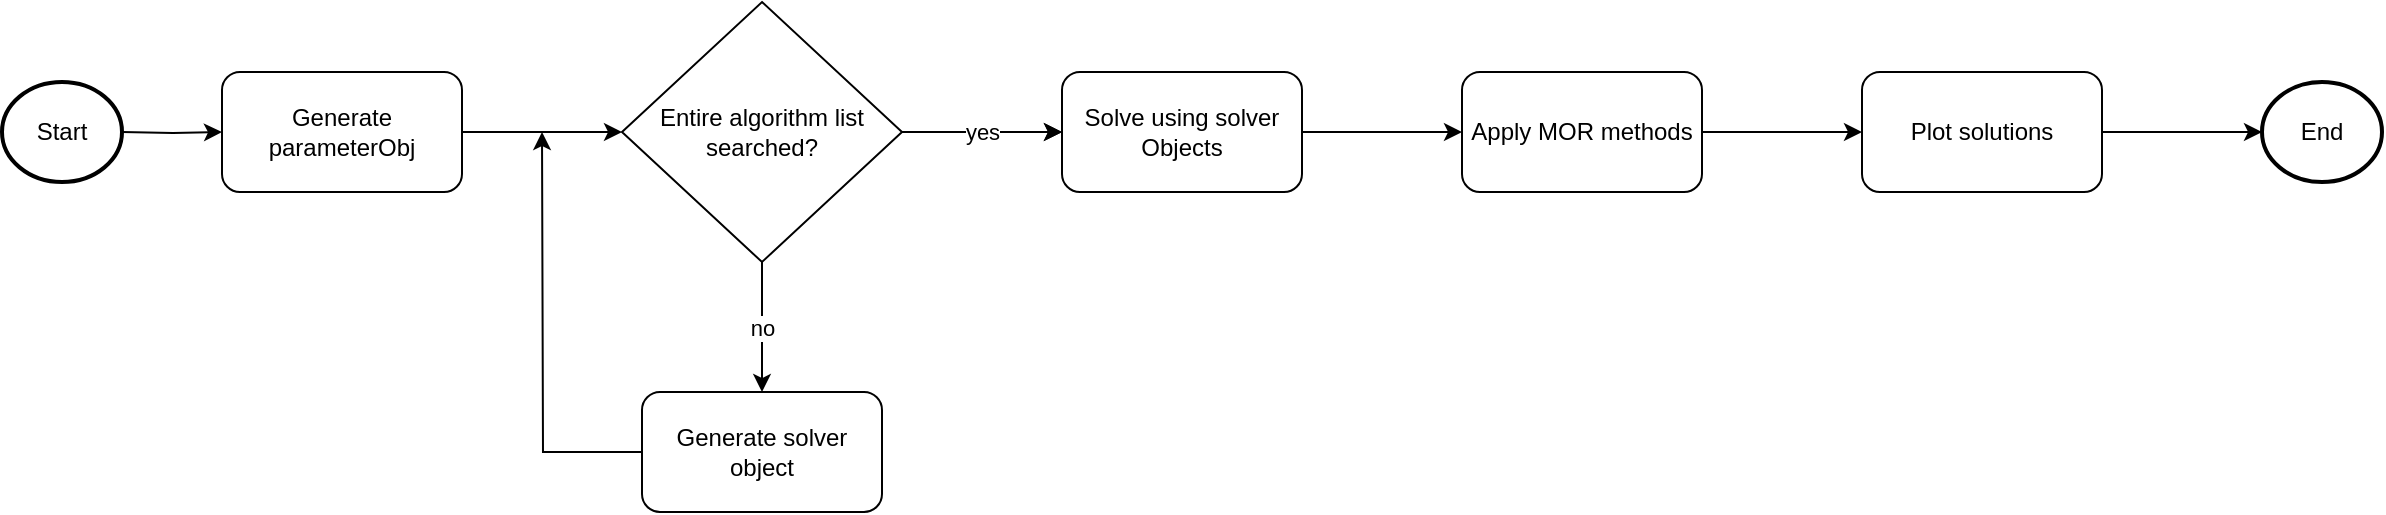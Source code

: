 <mxfile version="20.8.23" type="device" pages="2"><diagram id="C5RBs43oDa-KdzZeNtuy" name="Page-1"><mxGraphModel dx="956" dy="568" grid="1" gridSize="10" guides="1" tooltips="1" connect="1" arrows="1" fold="1" page="1" pageScale="1" pageWidth="3300" pageHeight="4681" math="0" shadow="0"><root><mxCell id="WIyWlLk6GJQsqaUBKTNV-0"/><mxCell id="WIyWlLk6GJQsqaUBKTNV-1" parent="WIyWlLk6GJQsqaUBKTNV-0"/><mxCell id="5Kodw1NO14d08L4tIwtx-9" value="" style="edgeStyle=orthogonalEdgeStyle;rounded=0;orthogonalLoop=1;jettySize=auto;html=1;" edge="1" parent="WIyWlLk6GJQsqaUBKTNV-1" target="AoonabhHRqVdM4zQxuzP-5"><mxGeometry relative="1" as="geometry"><mxPoint x="730.0" y="130" as="sourcePoint"/></mxGeometry></mxCell><mxCell id="5Kodw1NO14d08L4tIwtx-3" value="" style="edgeStyle=orthogonalEdgeStyle;rounded=0;orthogonalLoop=1;jettySize=auto;html=1;" edge="1" parent="WIyWlLk6GJQsqaUBKTNV-1" source="AoonabhHRqVdM4zQxuzP-5" target="AoonabhHRqVdM4zQxuzP-6"><mxGeometry relative="1" as="geometry"/></mxCell><mxCell id="AoonabhHRqVdM4zQxuzP-5" value="Generate parameterObj" style="rounded=1;whiteSpace=wrap;html=1;" parent="WIyWlLk6GJQsqaUBKTNV-1" vertex="1"><mxGeometry x="780" y="100" width="120" height="60" as="geometry"/></mxCell><mxCell id="5Kodw1NO14d08L4tIwtx-4" value="" style="edgeStyle=orthogonalEdgeStyle;rounded=0;orthogonalLoop=1;jettySize=auto;html=1;" edge="1" parent="WIyWlLk6GJQsqaUBKTNV-1" source="AoonabhHRqVdM4zQxuzP-6" target="AoonabhHRqVdM4zQxuzP-13"><mxGeometry relative="1" as="geometry"/></mxCell><mxCell id="5Kodw1NO14d08L4tIwtx-7" value="no" style="edgeStyle=orthogonalEdgeStyle;rounded=0;orthogonalLoop=1;jettySize=auto;html=1;" edge="1" parent="WIyWlLk6GJQsqaUBKTNV-1" source="AoonabhHRqVdM4zQxuzP-6" target="AoonabhHRqVdM4zQxuzP-9"><mxGeometry relative="1" as="geometry"/></mxCell><mxCell id="N79gf-v8L8FxaPKOHT7c-3" value="yes" style="edgeStyle=orthogonalEdgeStyle;rounded=0;orthogonalLoop=1;jettySize=auto;html=1;" edge="1" parent="WIyWlLk6GJQsqaUBKTNV-1" source="AoonabhHRqVdM4zQxuzP-6" target="AoonabhHRqVdM4zQxuzP-13"><mxGeometry relative="1" as="geometry"/></mxCell><mxCell id="AoonabhHRqVdM4zQxuzP-6" value="Entire algorithm list searched?" style="rhombus;whiteSpace=wrap;html=1;" parent="WIyWlLk6GJQsqaUBKTNV-1" vertex="1"><mxGeometry x="980" y="65" width="140" height="130" as="geometry"/></mxCell><mxCell id="5Kodw1NO14d08L4tIwtx-8" style="edgeStyle=orthogonalEdgeStyle;rounded=0;orthogonalLoop=1;jettySize=auto;html=1;exitX=0;exitY=0.5;exitDx=0;exitDy=0;" edge="1" parent="WIyWlLk6GJQsqaUBKTNV-1" source="AoonabhHRqVdM4zQxuzP-9"><mxGeometry relative="1" as="geometry"><mxPoint x="940" y="130" as="targetPoint"/></mxGeometry></mxCell><mxCell id="AoonabhHRqVdM4zQxuzP-9" value="Generate solver object" style="rounded=1;whiteSpace=wrap;html=1;" parent="WIyWlLk6GJQsqaUBKTNV-1" vertex="1"><mxGeometry x="990" y="260" width="120" height="60" as="geometry"/></mxCell><mxCell id="5Kodw1NO14d08L4tIwtx-5" value="" style="edgeStyle=orthogonalEdgeStyle;rounded=0;orthogonalLoop=1;jettySize=auto;html=1;" edge="1" parent="WIyWlLk6GJQsqaUBKTNV-1" source="AoonabhHRqVdM4zQxuzP-13" target="AoonabhHRqVdM4zQxuzP-14"><mxGeometry relative="1" as="geometry"/></mxCell><mxCell id="AoonabhHRqVdM4zQxuzP-13" value="Solve using solver Objects" style="rounded=1;whiteSpace=wrap;html=1;" parent="WIyWlLk6GJQsqaUBKTNV-1" vertex="1"><mxGeometry x="1200" y="100" width="120" height="60" as="geometry"/></mxCell><mxCell id="5Kodw1NO14d08L4tIwtx-6" value="" style="edgeStyle=orthogonalEdgeStyle;rounded=0;orthogonalLoop=1;jettySize=auto;html=1;" edge="1" parent="WIyWlLk6GJQsqaUBKTNV-1" source="AoonabhHRqVdM4zQxuzP-14" target="AoonabhHRqVdM4zQxuzP-15"><mxGeometry relative="1" as="geometry"/></mxCell><mxCell id="AoonabhHRqVdM4zQxuzP-14" value="Apply MOR methods" style="rounded=1;whiteSpace=wrap;html=1;" parent="WIyWlLk6GJQsqaUBKTNV-1" vertex="1"><mxGeometry x="1400" y="100" width="120" height="60" as="geometry"/></mxCell><mxCell id="N79gf-v8L8FxaPKOHT7c-2" value="" style="edgeStyle=orthogonalEdgeStyle;rounded=0;orthogonalLoop=1;jettySize=auto;html=1;" edge="1" parent="WIyWlLk6GJQsqaUBKTNV-1" source="AoonabhHRqVdM4zQxuzP-15" target="N79gf-v8L8FxaPKOHT7c-1"><mxGeometry relative="1" as="geometry"/></mxCell><mxCell id="AoonabhHRqVdM4zQxuzP-15" value="Plot solutions" style="rounded=1;whiteSpace=wrap;html=1;" parent="WIyWlLk6GJQsqaUBKTNV-1" vertex="1"><mxGeometry x="1600" y="100" width="120" height="60" as="geometry"/></mxCell><mxCell id="N79gf-v8L8FxaPKOHT7c-0" value="Start" style="strokeWidth=2;html=1;shape=mxgraph.flowchart.start_2;whiteSpace=wrap;" vertex="1" parent="WIyWlLk6GJQsqaUBKTNV-1"><mxGeometry x="670" y="105" width="60" height="50" as="geometry"/></mxCell><mxCell id="N79gf-v8L8FxaPKOHT7c-1" value="End" style="strokeWidth=2;html=1;shape=mxgraph.flowchart.start_2;whiteSpace=wrap;" vertex="1" parent="WIyWlLk6GJQsqaUBKTNV-1"><mxGeometry x="1800" y="105" width="60" height="50" as="geometry"/></mxCell></root></mxGraphModel></diagram><diagram id="vr-vuMsQhpbk6Wvt9VAC" name="Page-2"><mxGraphModel dx="956" dy="568" grid="1" gridSize="10" guides="1" tooltips="1" connect="1" arrows="1" fold="1" page="1" pageScale="1" pageWidth="3300" pageHeight="4681" math="0" shadow="0"><root><mxCell id="0"/><mxCell id="1" parent="0"/><mxCell id="36NzFPEiJBdOIcqYuWSH-14" value="" style="edgeStyle=orthogonalEdgeStyle;rounded=0;orthogonalLoop=1;jettySize=auto;html=1;" edge="1" parent="1" source="36NzFPEiJBdOIcqYuWSH-1" target="36NzFPEiJBdOIcqYuWSH-3"><mxGeometry relative="1" as="geometry"/></mxCell><mxCell id="36NzFPEiJBdOIcqYuWSH-1" value="Start" style="strokeWidth=2;html=1;shape=mxgraph.flowchart.start_2;whiteSpace=wrap;" vertex="1" parent="1"><mxGeometry x="70" y="160" width="60" height="50" as="geometry"/></mxCell><mxCell id="36NzFPEiJBdOIcqYuWSH-15" value="" style="edgeStyle=orthogonalEdgeStyle;rounded=0;orthogonalLoop=1;jettySize=auto;html=1;" edge="1" parent="1" source="36NzFPEiJBdOIcqYuWSH-3" target="36NzFPEiJBdOIcqYuWSH-7"><mxGeometry relative="1" as="geometry"/></mxCell><mxCell id="36NzFPEiJBdOIcqYuWSH-3" value="Set parameters" style="rounded=1;whiteSpace=wrap;html=1;" vertex="1" parent="1"><mxGeometry x="190" y="155" width="120" height="60" as="geometry"/></mxCell><mxCell id="36NzFPEiJBdOIcqYuWSH-16" value="" style="edgeStyle=orthogonalEdgeStyle;rounded=0;orthogonalLoop=1;jettySize=auto;html=1;" edge="1" parent="1" source="36NzFPEiJBdOIcqYuWSH-7" target="36NzFPEiJBdOIcqYuWSH-10"><mxGeometry relative="1" as="geometry"/></mxCell><mxCell id="36NzFPEiJBdOIcqYuWSH-7" value="Construct matrices" style="rounded=1;whiteSpace=wrap;html=1;" vertex="1" parent="1"><mxGeometry x="370" y="155" width="120" height="60" as="geometry"/></mxCell><mxCell id="36NzFPEiJBdOIcqYuWSH-17" value="" style="edgeStyle=orthogonalEdgeStyle;rounded=0;orthogonalLoop=1;jettySize=auto;html=1;" edge="1" parent="1" source="36NzFPEiJBdOIcqYuWSH-10" target="36NzFPEiJBdOIcqYuWSH-12"><mxGeometry relative="1" as="geometry"/></mxCell><mxCell id="36NzFPEiJBdOIcqYuWSH-10" value="Solve system of ODEs" style="rounded=1;whiteSpace=wrap;html=1;" vertex="1" parent="1"><mxGeometry x="550" y="155" width="120" height="60" as="geometry"/></mxCell><mxCell id="36NzFPEiJBdOIcqYuWSH-19" value="" style="edgeStyle=orthogonalEdgeStyle;rounded=0;orthogonalLoop=1;jettySize=auto;html=1;" edge="1" parent="1" source="36NzFPEiJBdOIcqYuWSH-12" target="36NzFPEiJBdOIcqYuWSH-18"><mxGeometry relative="1" as="geometry"/></mxCell><mxCell id="36NzFPEiJBdOIcqYuWSH-12" value="Fill solution object" style="rounded=1;whiteSpace=wrap;html=1;" vertex="1" parent="1"><mxGeometry x="730" y="155" width="120" height="60" as="geometry"/></mxCell><mxCell id="36NzFPEiJBdOIcqYuWSH-18" value="End" style="strokeWidth=2;html=1;shape=mxgraph.flowchart.start_2;whiteSpace=wrap;" vertex="1" parent="1"><mxGeometry x="910" y="160" width="60" height="50" as="geometry"/></mxCell></root></mxGraphModel></diagram></mxfile>